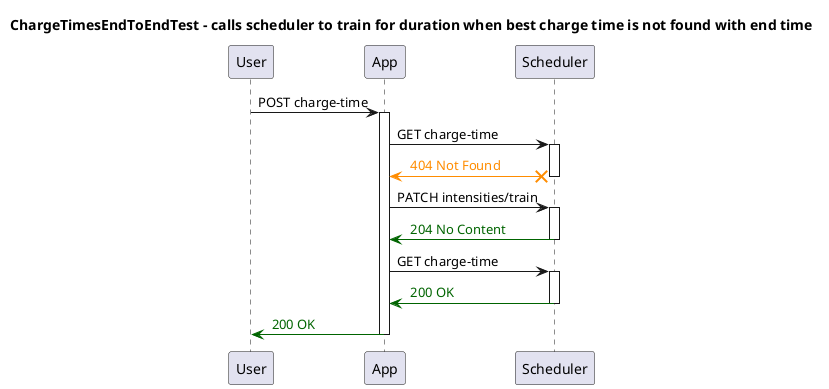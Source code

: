 @startuml
title ChargeTimesEndToEndTest - calls scheduler to train for duration when best charge time is not found with end time
participant "User"
participant "App"
participant "Scheduler"
"User" -> "App": POST charge-time
activate "App"
"App" -> "Scheduler": GET charge-time
activate "Scheduler"

"Scheduler" X-[#DarkOrange]> "App": <color:DarkOrange> 404 Not Found
deactivate "Scheduler"
"App" -> "Scheduler": PATCH intensities/train
activate "Scheduler"

"Scheduler" -[#DarkGreen]> "App": <color:DarkGreen> 204 No Content
deactivate "Scheduler"
"App" -> "Scheduler": GET charge-time
activate "Scheduler"

"Scheduler" -[#DarkGreen]> "App": <color:DarkGreen> 200 OK
deactivate "Scheduler"
"App" -[#DarkGreen]> "User": <color:DarkGreen> 200 OK
deactivate "App"
@enduml